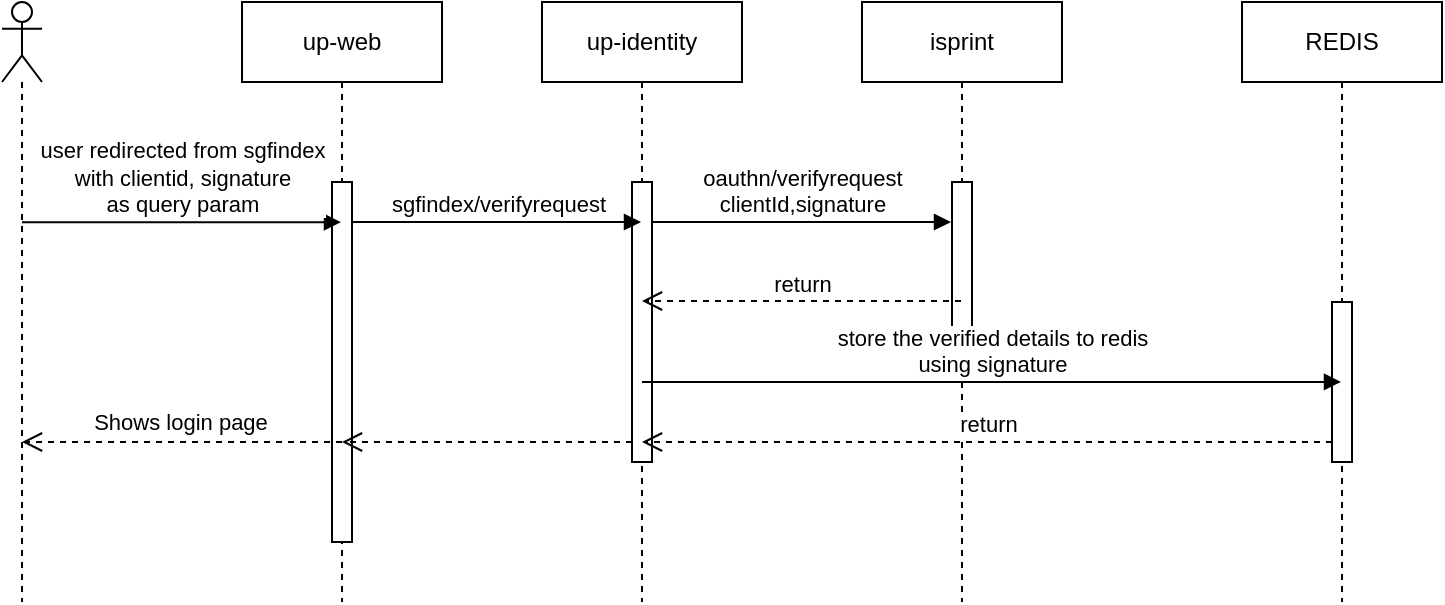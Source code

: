 <mxfile version="22.1.21" type="github" pages="3">
  <diagram name="Page-1" id="0a-kXXliiW2lC1thkJgB">
    <mxGraphModel dx="936" dy="493" grid="1" gridSize="10" guides="1" tooltips="1" connect="1" arrows="1" fold="1" page="1" pageScale="1" pageWidth="850" pageHeight="1100" math="0" shadow="0">
      <root>
        <mxCell id="0" />
        <mxCell id="1" parent="0" />
        <mxCell id="gY_3PW6hWoYy70ueM9_Y-2" value="" style="shape=umlLifeline;perimeter=lifelinePerimeter;whiteSpace=wrap;html=1;container=1;dropTarget=0;collapsible=0;recursiveResize=0;outlineConnect=0;portConstraint=eastwest;newEdgeStyle={&quot;curved&quot;:0,&quot;rounded&quot;:0};participant=umlActor;" parent="1" vertex="1">
          <mxGeometry x="70" y="80" width="20" height="300" as="geometry" />
        </mxCell>
        <mxCell id="gY_3PW6hWoYy70ueM9_Y-3" value="up-web" style="shape=umlLifeline;perimeter=lifelinePerimeter;whiteSpace=wrap;html=1;container=1;dropTarget=0;collapsible=0;recursiveResize=0;outlineConnect=0;portConstraint=eastwest;newEdgeStyle={&quot;curved&quot;:0,&quot;rounded&quot;:0};" parent="1" vertex="1">
          <mxGeometry x="190" y="80" width="100" height="300" as="geometry" />
        </mxCell>
        <mxCell id="MDM_OXRqNozewHoBlxRo-4" value="" style="html=1;points=[[0,0,0,0,5],[0,1,0,0,-5],[1,0,0,0,5],[1,1,0,0,-5]];perimeter=orthogonalPerimeter;outlineConnect=0;targetShapes=umlLifeline;portConstraint=eastwest;newEdgeStyle={&quot;curved&quot;:0,&quot;rounded&quot;:0};" parent="gY_3PW6hWoYy70ueM9_Y-3" vertex="1">
          <mxGeometry x="45" y="90" width="10" height="180" as="geometry" />
        </mxCell>
        <mxCell id="gY_3PW6hWoYy70ueM9_Y-4" value="up-identity" style="shape=umlLifeline;perimeter=lifelinePerimeter;whiteSpace=wrap;html=1;container=1;dropTarget=0;collapsible=0;recursiveResize=0;outlineConnect=0;portConstraint=eastwest;newEdgeStyle={&quot;curved&quot;:0,&quot;rounded&quot;:0};" parent="1" vertex="1">
          <mxGeometry x="340" y="80" width="100" height="300" as="geometry" />
        </mxCell>
        <mxCell id="MDM_OXRqNozewHoBlxRo-6" value="" style="html=1;points=[[0,0,0,0,5],[0,1,0,0,-5],[1,0,0,0,5],[1,1,0,0,-5]];perimeter=orthogonalPerimeter;outlineConnect=0;targetShapes=umlLifeline;portConstraint=eastwest;newEdgeStyle={&quot;curved&quot;:0,&quot;rounded&quot;:0};" parent="gY_3PW6hWoYy70ueM9_Y-4" vertex="1">
          <mxGeometry x="45" y="90" width="10" height="140" as="geometry" />
        </mxCell>
        <mxCell id="gY_3PW6hWoYy70ueM9_Y-5" value="isprint" style="shape=umlLifeline;perimeter=lifelinePerimeter;whiteSpace=wrap;html=1;container=1;dropTarget=0;collapsible=0;recursiveResize=0;outlineConnect=0;portConstraint=eastwest;newEdgeStyle={&quot;curved&quot;:0,&quot;rounded&quot;:0};" parent="1" vertex="1">
          <mxGeometry x="500" y="80" width="100" height="300" as="geometry" />
        </mxCell>
        <mxCell id="MDM_OXRqNozewHoBlxRo-8" value="" style="html=1;points=[[0,0,0,0,5],[0,1,0,0,-5],[1,0,0,0,5],[1,1,0,0,-5]];perimeter=orthogonalPerimeter;outlineConnect=0;targetShapes=umlLifeline;portConstraint=eastwest;newEdgeStyle={&quot;curved&quot;:0,&quot;rounded&quot;:0};" parent="gY_3PW6hWoYy70ueM9_Y-5" vertex="1">
          <mxGeometry x="45" y="90" width="10" height="80" as="geometry" />
        </mxCell>
        <mxCell id="gY_3PW6hWoYy70ueM9_Y-6" value="REDIS" style="shape=umlLifeline;perimeter=lifelinePerimeter;whiteSpace=wrap;html=1;container=1;dropTarget=0;collapsible=0;recursiveResize=0;outlineConnect=0;portConstraint=eastwest;newEdgeStyle={&quot;curved&quot;:0,&quot;rounded&quot;:0};" parent="1" vertex="1">
          <mxGeometry x="690" y="80" width="100" height="300" as="geometry" />
        </mxCell>
        <mxCell id="MDM_OXRqNozewHoBlxRo-11" value="" style="html=1;points=[[0,0,0,0,5],[0,1,0,0,-5],[1,0,0,0,5],[1,1,0,0,-5]];perimeter=orthogonalPerimeter;outlineConnect=0;targetShapes=umlLifeline;portConstraint=eastwest;newEdgeStyle={&quot;curved&quot;:0,&quot;rounded&quot;:0};" parent="gY_3PW6hWoYy70ueM9_Y-6" vertex="1">
          <mxGeometry x="45" y="150" width="10" height="80" as="geometry" />
        </mxCell>
        <mxCell id="MDM_OXRqNozewHoBlxRo-5" value="user redirected from sgfindex&lt;br&gt;with clientid, signature&lt;br&gt;as query param" style="html=1;verticalAlign=bottom;endArrow=block;curved=0;rounded=0;exitX=0.5;exitY=0.367;exitDx=0;exitDy=0;exitPerimeter=0;" parent="1" source="gY_3PW6hWoYy70ueM9_Y-2" target="gY_3PW6hWoYy70ueM9_Y-3" edge="1">
          <mxGeometry width="80" relative="1" as="geometry">
            <mxPoint x="90" y="190" as="sourcePoint" />
            <mxPoint x="170" y="190" as="targetPoint" />
          </mxGeometry>
        </mxCell>
        <mxCell id="MDM_OXRqNozewHoBlxRo-7" value="sgfindex/verifyrequest" style="html=1;verticalAlign=bottom;endArrow=block;curved=0;rounded=0;" parent="1" edge="1">
          <mxGeometry width="80" relative="1" as="geometry">
            <mxPoint x="245" y="190" as="sourcePoint" />
            <mxPoint x="389.5" y="190" as="targetPoint" />
          </mxGeometry>
        </mxCell>
        <mxCell id="MDM_OXRqNozewHoBlxRo-9" value="oauthn/verifyrequest&lt;br&gt;clientId,signature" style="html=1;verticalAlign=bottom;endArrow=block;curved=0;rounded=0;" parent="1" source="MDM_OXRqNozewHoBlxRo-6" edge="1">
          <mxGeometry width="80" relative="1" as="geometry">
            <mxPoint x="400" y="190" as="sourcePoint" />
            <mxPoint x="544.5" y="190" as="targetPoint" />
          </mxGeometry>
        </mxCell>
        <mxCell id="MDM_OXRqNozewHoBlxRo-10" value="return" style="html=1;verticalAlign=bottom;endArrow=open;dashed=1;endSize=8;curved=0;rounded=0;" parent="1" source="gY_3PW6hWoYy70ueM9_Y-5" edge="1">
          <mxGeometry relative="1" as="geometry">
            <mxPoint x="470" y="229.5" as="sourcePoint" />
            <mxPoint x="390" y="229.5" as="targetPoint" />
          </mxGeometry>
        </mxCell>
        <mxCell id="MDM_OXRqNozewHoBlxRo-12" value="store the verified details to redis&lt;br&gt;using signature" style="html=1;verticalAlign=bottom;endArrow=block;curved=0;rounded=0;exitX=0.5;exitY=0.714;exitDx=0;exitDy=0;exitPerimeter=0;" parent="1" source="MDM_OXRqNozewHoBlxRo-6" target="gY_3PW6hWoYy70ueM9_Y-6" edge="1">
          <mxGeometry width="80" relative="1" as="geometry">
            <mxPoint x="400" y="270" as="sourcePoint" />
            <mxPoint x="549.5" y="270" as="targetPoint" />
          </mxGeometry>
        </mxCell>
        <mxCell id="MDM_OXRqNozewHoBlxRo-13" value="return" style="html=1;verticalAlign=bottom;endArrow=open;dashed=1;endSize=8;curved=0;rounded=0;" parent="1" source="MDM_OXRqNozewHoBlxRo-11" edge="1">
          <mxGeometry relative="1" as="geometry">
            <mxPoint x="550" y="300.5" as="sourcePoint" />
            <mxPoint x="390" y="300" as="targetPoint" />
          </mxGeometry>
        </mxCell>
        <mxCell id="MDM_OXRqNozewHoBlxRo-14" value="&#xa;&lt;span style=&quot;color: rgba(0, 0, 0, 0); font-family: monospace; font-size: 0px; font-style: normal; font-variant-ligatures: normal; font-variant-caps: normal; font-weight: 400; letter-spacing: normal; orphans: 2; text-align: start; text-indent: 0px; text-transform: none; widows: 2; word-spacing: 0px; -webkit-text-stroke-width: 0px; background-color: rgb(251, 251, 251); text-decoration-thickness: initial; text-decoration-style: initial; text-decoration-color: initial; float: none; display: inline !important;&quot;&gt;&amp;nbsp;&lt;/span&gt;&#xa;&#xa;" style="html=1;verticalAlign=bottom;endArrow=open;dashed=1;endSize=8;curved=0;rounded=0;" parent="1" source="MDM_OXRqNozewHoBlxRo-6" edge="1">
          <mxGeometry relative="1" as="geometry">
            <mxPoint x="360" y="300" as="sourcePoint" />
            <mxPoint x="240" y="300" as="targetPoint" />
          </mxGeometry>
        </mxCell>
        <mxCell id="MDM_OXRqNozewHoBlxRo-15" value="&#xa;&lt;span style=&quot;color: rgba(0, 0, 0, 0); font-family: monospace; font-size: 0px; font-style: normal; font-variant-ligatures: normal; font-variant-caps: normal; font-weight: 400; letter-spacing: normal; orphans: 2; text-align: start; text-indent: 0px; text-transform: none; widows: 2; word-spacing: 0px; -webkit-text-stroke-width: 0px; background-color: rgb(251, 251, 251); text-decoration-thickness: initial; text-decoration-style: initial; text-decoration-color: initial; float: none; display: inline !important;&quot;&gt;&amp;nbsp;&lt;/span&gt;&#xa;&#xa;" style="html=1;verticalAlign=bottom;endArrow=open;dashed=1;endSize=8;curved=0;rounded=0;" parent="1" edge="1">
          <mxGeometry relative="1" as="geometry">
            <mxPoint x="240" y="300" as="sourcePoint" />
            <mxPoint x="80" y="300" as="targetPoint" />
          </mxGeometry>
        </mxCell>
        <mxCell id="MDM_OXRqNozewHoBlxRo-16" value="Shows login page" style="edgeLabel;html=1;align=center;verticalAlign=middle;resizable=0;points=[];" parent="MDM_OXRqNozewHoBlxRo-15" vertex="1" connectable="0">
          <mxGeometry x="0.013" y="-10" relative="1" as="geometry">
            <mxPoint as="offset" />
          </mxGeometry>
        </mxCell>
      </root>
    </mxGraphModel>
  </diagram>
  <diagram id="xOD8XSLN_RSJ3HXvAGJj" name="Page-3">
    <mxGraphModel dx="936" dy="493" grid="1" gridSize="10" guides="1" tooltips="1" connect="1" arrows="1" fold="1" page="1" pageScale="1" pageWidth="850" pageHeight="1100" math="0" shadow="0">
      <root>
        <mxCell id="0" />
        <mxCell id="1" parent="0" />
        <mxCell id="r7dPWTgSB13ry-8cWrX_-2" value="Identity" style="shape=umlLifeline;perimeter=lifelinePerimeter;whiteSpace=wrap;html=1;container=1;dropTarget=0;collapsible=0;recursiveResize=0;outlineConnect=0;portConstraint=eastwest;newEdgeStyle={&quot;curved&quot;:0,&quot;rounded&quot;:0};fontColor=#00994D;fontSize=9;" parent="1" vertex="1">
          <mxGeometry x="180" y="30" width="100" height="810" as="geometry" />
        </mxCell>
        <mxCell id="r7dPWTgSB13ry-8cWrX_-3" value="" style="html=1;points=[[0,0,0,0,5],[0,1,0,0,-5],[1,0,0,0,5],[1,1,0,0,-5]];perimeter=orthogonalPerimeter;outlineConnect=0;targetShapes=umlLifeline;portConstraint=eastwest;newEdgeStyle={&quot;curved&quot;:0,&quot;rounded&quot;:0};fontColor=#00994D;fontSize=9;" parent="r7dPWTgSB13ry-8cWrX_-2" vertex="1">
          <mxGeometry x="45" y="97" width="10" height="80" as="geometry" />
        </mxCell>
        <mxCell id="r7dPWTgSB13ry-8cWrX_-4" value="" style="html=1;points=[[0,0,0,0,5],[0,1,0,0,-5],[1,0,0,0,5],[1,1,0,0,-5]];perimeter=orthogonalPerimeter;outlineConnect=0;targetShapes=umlLifeline;portConstraint=eastwest;newEdgeStyle={&quot;curved&quot;:0,&quot;rounded&quot;:0};fontColor=#00994D;fontSize=9;" parent="r7dPWTgSB13ry-8cWrX_-2" vertex="1">
          <mxGeometry x="45" y="250" width="10" height="530" as="geometry" />
        </mxCell>
        <mxCell id="r7dPWTgSB13ry-8cWrX_-6" value="iSprint" style="shape=umlLifeline;perimeter=lifelinePerimeter;whiteSpace=wrap;html=1;container=1;dropTarget=0;collapsible=0;recursiveResize=0;outlineConnect=0;portConstraint=eastwest;newEdgeStyle={&quot;curved&quot;:0,&quot;rounded&quot;:0};fontColor=#00994D;fontSize=9;" parent="1" vertex="1">
          <mxGeometry x="325" y="30" width="100" height="820" as="geometry" />
        </mxCell>
        <mxCell id="r7dPWTgSB13ry-8cWrX_-7" value="" style="html=1;points=[[0,0,0,0,5],[0,1,0,0,-5],[1,0,0,0,5],[1,1,0,0,-5]];perimeter=orthogonalPerimeter;outlineConnect=0;targetShapes=umlLifeline;portConstraint=eastwest;newEdgeStyle={&quot;curved&quot;:0,&quot;rounded&quot;:0};fontColor=#00994D;fontSize=9;" parent="r7dPWTgSB13ry-8cWrX_-6" vertex="1">
          <mxGeometry x="45" y="97" width="10" height="80" as="geometry" />
        </mxCell>
        <mxCell id="r7dPWTgSB13ry-8cWrX_-8" value="" style="html=1;points=[[0,0,0,0,5],[0,1,0,0,-5],[1,0,0,0,5],[1,1,0,0,-5]];perimeter=orthogonalPerimeter;outlineConnect=0;targetShapes=umlLifeline;portConstraint=eastwest;newEdgeStyle={&quot;curved&quot;:0,&quot;rounded&quot;:0};fontColor=#00994D;fontSize=9;" parent="r7dPWTgSB13ry-8cWrX_-6" vertex="1">
          <mxGeometry x="45" y="250" width="10" height="80" as="geometry" />
        </mxCell>
        <mxCell id="r7dPWTgSB13ry-8cWrX_-9" value="" style="html=1;points=[[0,0,0,0,5],[0,1,0,0,-5],[1,0,0,0,5],[1,1,0,0,-5]];perimeter=orthogonalPerimeter;outlineConnect=0;targetShapes=umlLifeline;portConstraint=eastwest;newEdgeStyle={&quot;curved&quot;:0,&quot;rounded&quot;:0};fontColor=#00994D;fontSize=9;" parent="r7dPWTgSB13ry-8cWrX_-6" vertex="1">
          <mxGeometry x="46" y="460" width="10" height="170" as="geometry" />
        </mxCell>
        <mxCell id="r7dPWTgSB13ry-8cWrX_-11" value="RDS" style="shape=umlLifeline;perimeter=lifelinePerimeter;whiteSpace=wrap;html=1;container=1;dropTarget=0;collapsible=0;recursiveResize=0;outlineConnect=0;portConstraint=eastwest;newEdgeStyle={&quot;curved&quot;:0,&quot;rounded&quot;:0};fontColor=#00994D;fontSize=9;" parent="1" vertex="1">
          <mxGeometry x="490" y="30" width="100" height="810" as="geometry" />
        </mxCell>
        <mxCell id="r7dPWTgSB13ry-8cWrX_-13" value="Entity" style="shape=umlLifeline;perimeter=lifelinePerimeter;whiteSpace=wrap;html=1;container=1;dropTarget=0;collapsible=0;recursiveResize=0;outlineConnect=0;portConstraint=eastwest;newEdgeStyle={&quot;curved&quot;:0,&quot;rounded&quot;:0};fontColor=#00994D;fontSize=9;" parent="1" vertex="1">
          <mxGeometry x="620" y="30" width="100" height="810" as="geometry" />
        </mxCell>
        <mxCell id="r7dPWTgSB13ry-8cWrX_-14" value="" style="html=1;points=[[0,0,0,0,5],[0,1,0,0,-5],[1,0,0,0,5],[1,1,0,0,-5]];perimeter=orthogonalPerimeter;outlineConnect=0;targetShapes=umlLifeline;portConstraint=eastwest;newEdgeStyle={&quot;curved&quot;:0,&quot;rounded&quot;:0};fontColor=#00994D;fontSize=9;" parent="r7dPWTgSB13ry-8cWrX_-13" vertex="1">
          <mxGeometry x="46" y="340" width="10" height="80" as="geometry" />
        </mxCell>
        <mxCell id="r7dPWTgSB13ry-8cWrX_-15" value="&lt;font style=&quot;font-size: 9px;&quot;&gt;identity/v1/public/preauthenticate(GET)&lt;/font&gt;" style="html=1;verticalAlign=bottom;endArrow=block;curved=0;rounded=0;entryX=0;entryY=0;entryDx=0;entryDy=5;fontColor=#00994D;fontSize=9;" parent="1" target="r7dPWTgSB13ry-8cWrX_-3" edge="1">
          <mxGeometry relative="1" as="geometry">
            <mxPoint x="59.5" y="132" as="sourcePoint" />
          </mxGeometry>
        </mxCell>
        <mxCell id="r7dPWTgSB13ry-8cWrX_-16" value="return" style="html=1;verticalAlign=bottom;endArrow=open;dashed=1;endSize=8;curved=0;rounded=0;exitX=0;exitY=1;exitDx=0;exitDy=-5;fontColor=#00994D;fontSize=9;" parent="1" source="r7dPWTgSB13ry-8cWrX_-3" edge="1">
          <mxGeometry relative="1" as="geometry">
            <mxPoint x="59.5" y="202" as="targetPoint" />
          </mxGeometry>
        </mxCell>
        <mxCell id="r7dPWTgSB13ry-8cWrX_-17" value="&lt;font style=&quot;font-size: 9px;&quot;&gt;authn/preauthenticate&lt;/font&gt;" style="html=1;verticalAlign=bottom;endArrow=block;curved=0;rounded=0;entryX=0;entryY=0;entryDx=0;entryDy=5;fontColor=#00994D;fontSize=9;" parent="1" source="r7dPWTgSB13ry-8cWrX_-3" target="r7dPWTgSB13ry-8cWrX_-7" edge="1">
          <mxGeometry relative="1" as="geometry">
            <mxPoint x="220" y="172" as="sourcePoint" />
          </mxGeometry>
        </mxCell>
        <mxCell id="r7dPWTgSB13ry-8cWrX_-18" value="&lt;font style=&quot;font-size: 9px;&quot;&gt;challengeToken,&lt;br style=&quot;font-size: 9px;&quot;&gt;e2eeSid&lt;br style=&quot;font-size: 9px;&quot;&gt;pubKey&lt;br style=&quot;font-size: 9px;&quot;&gt;serverRandom&lt;/font&gt;" style="html=1;verticalAlign=bottom;endArrow=open;dashed=1;endSize=8;curved=0;rounded=0;exitX=0;exitY=1;exitDx=0;exitDy=-5;entryX=1;entryY=1;entryDx=0;entryDy=-5;entryPerimeter=0;fontColor=#00994D;fontSize=9;" parent="1" source="r7dPWTgSB13ry-8cWrX_-7" target="r7dPWTgSB13ry-8cWrX_-3" edge="1">
          <mxGeometry relative="1" as="geometry">
            <mxPoint x="220" y="242" as="targetPoint" />
          </mxGeometry>
        </mxCell>
        <mxCell id="r7dPWTgSB13ry-8cWrX_-19" value="&lt;font style=&quot;font-size: 9px;&quot;&gt;identity/v1/login(POST)&lt;br style=&quot;font-size: 9px;&quot;&gt;challengeToken,&lt;br style=&quot;font-size: 9px;&quot;&gt;email&lt;br style=&quot;font-size: 9px;&quot;&gt;password &lt;br style=&quot;font-size: 9px;&quot;&gt;(encrypt using params &lt;br&gt;from preauthenticate)&lt;/font&gt;" style="html=1;verticalAlign=bottom;endArrow=block;curved=0;rounded=0;entryX=0;entryY=0;entryDx=0;entryDy=5;fontColor=#00994D;fontSize=9;" parent="1" target="r7dPWTgSB13ry-8cWrX_-4" edge="1">
          <mxGeometry relative="1" as="geometry">
            <mxPoint x="59.5" y="285.0" as="sourcePoint" />
          </mxGeometry>
        </mxCell>
        <mxCell id="r7dPWTgSB13ry-8cWrX_-20" value="&lt;font style=&quot;font-size: 9px;&quot;&gt;query/user/findById&lt;br style=&quot;font-size: 9px;&quot;&gt;pass -&amp;gt; email id&lt;br style=&quot;font-size: 9px;&quot;&gt;&lt;/font&gt;" style="html=1;verticalAlign=bottom;endArrow=block;curved=0;rounded=0;exitX=1;exitY=0;exitDx=0;exitDy=5;exitPerimeter=0;entryX=0;entryY=0;entryDx=0;entryDy=5;entryPerimeter=0;fontColor=#00994D;fontSize=9;" parent="1" source="r7dPWTgSB13ry-8cWrX_-4" target="r7dPWTgSB13ry-8cWrX_-8" edge="1">
          <mxGeometry relative="1" as="geometry">
            <mxPoint x="260" y="330" as="sourcePoint" />
            <mxPoint x="330" y="325" as="targetPoint" />
          </mxGeometry>
        </mxCell>
        <mxCell id="r7dPWTgSB13ry-8cWrX_-21" value="&lt;span style=&quot;font-size: 9px;&quot;&gt;get user details&lt;/span&gt;" style="html=1;verticalAlign=bottom;endArrow=open;dashed=1;endSize=8;curved=0;rounded=0;exitX=0;exitY=1;exitDx=0;exitDy=-5;entryX=1;entryY=1;entryDx=0;entryDy=-5;entryPerimeter=0;fontColor=#00994D;fontSize=9;" parent="1" edge="1">
          <mxGeometry relative="1" as="geometry">
            <mxPoint x="234" y="340" as="targetPoint" />
            <mxPoint x="364" y="340" as="sourcePoint" />
          </mxGeometry>
        </mxCell>
        <mxCell id="r7dPWTgSB13ry-8cWrX_-27" value="No" style="text;html=1;align=center;verticalAlign=middle;resizable=0;points=[];autosize=1;strokeColor=none;fillColor=none;fontColor=#00994D;fontSize=9;" parent="1" vertex="1">
          <mxGeometry x="300" y="475" width="40" height="20" as="geometry" />
        </mxCell>
        <mxCell id="r7dPWTgSB13ry-8cWrX_-30" value="&lt;font style=&quot;font-size: 9px;&quot;&gt;Get user details by NRIC&lt;/font&gt;" style="html=1;verticalAlign=bottom;endArrow=block;curved=0;rounded=0;fontColor=#00994D;fontSize=9;" parent="1" target="r7dPWTgSB13ry-8cWrX_-14" edge="1">
          <mxGeometry relative="1" as="geometry">
            <mxPoint x="237" y="390" as="sourcePoint" />
            <mxPoint x="691" y="390" as="targetPoint" />
          </mxGeometry>
        </mxCell>
        <mxCell id="r7dPWTgSB13ry-8cWrX_-31" style="rounded=0;orthogonalLoop=1;jettySize=auto;html=1;exitX=0;exitY=0.5;exitDx=0;exitDy=0;fontColor=#00994D;fontSize=9;entryX=0.5;entryY=0;entryDx=0;entryDy=0;edgeStyle=orthogonalEdgeStyle;" parent="1" source="r7dPWTgSB13ry-8cWrX_-32" target="r7dPWTgSB13ry-8cWrX_-46" edge="1">
          <mxGeometry relative="1" as="geometry" />
        </mxCell>
        <mxCell id="r7dPWTgSB13ry-8cWrX_-32" value="&lt;font style=&quot;font-size: 9px;&quot;&gt;Check if user&amp;nbsp;&lt;br style=&quot;font-size: 9px;&quot;&gt;details available&lt;br style=&quot;font-size: 9px;&quot;&gt;in entity&lt;br style=&quot;font-size: 9px;&quot;&gt;&lt;/font&gt;" style="rhombus;whiteSpace=wrap;html=1;fontColor=#00994D;fontSize=9;" parent="1" vertex="1">
          <mxGeometry x="411" y="450" width="120" height="70" as="geometry" />
        </mxCell>
        <mxCell id="r7dPWTgSB13ry-8cWrX_-33" value="return" style="html=1;verticalAlign=bottom;endArrow=open;dashed=1;endSize=8;rounded=0;entryX=1;entryY=0.5;entryDx=0;entryDy=0;edgeStyle=orthogonalEdgeStyle;fontColor=#00994D;fontSize=9;" parent="1" source="r7dPWTgSB13ry-8cWrX_-14" target="r7dPWTgSB13ry-8cWrX_-32" edge="1">
          <mxGeometry relative="1" as="geometry">
            <mxPoint x="681" y="460" as="sourcePoint" />
            <mxPoint x="601" y="460" as="targetPoint" />
          </mxGeometry>
        </mxCell>
        <mxCell id="r7dPWTgSB13ry-8cWrX_-34" style="edgeStyle=orthogonalEdgeStyle;rounded=0;orthogonalLoop=1;jettySize=auto;html=1;exitX=0.5;exitY=0;exitDx=0;exitDy=0;dashed=1;fontColor=#00994D;fontSize=9;entryX=0.111;entryY=0.75;entryDx=0;entryDy=0;entryPerimeter=0;" parent="1" target="r7dPWTgSB13ry-8cWrX_-35" edge="1">
          <mxGeometry relative="1" as="geometry">
            <mxPoint x="471" y="450" as="sourcePoint" />
            <mxPoint x="291" y="430" as="targetPoint" />
            <Array as="points">
              <mxPoint x="471" y="430" />
            </Array>
          </mxGeometry>
        </mxCell>
        <mxCell id="r7dPWTgSB13ry-8cWrX_-35" value="&lt;font style=&quot;font-size: 9px;&quot;&gt;Show error in ui&lt;/font&gt;" style="text;html=1;align=center;verticalAlign=middle;resizable=0;points=[];autosize=1;strokeColor=none;fillColor=none;fontColor=#00994D;fontSize=9;" parent="1" vertex="1">
          <mxGeometry x="51" y="415" width="90" height="20" as="geometry" />
        </mxCell>
        <mxCell id="r7dPWTgSB13ry-8cWrX_-36" value="&lt;font style=&quot;font-size: 9px;&quot;&gt;Get Mobile no&lt;/font&gt;" style="text;html=1;align=center;verticalAlign=middle;resizable=0;points=[];autosize=1;strokeColor=none;fillColor=none;fontColor=#00994D;fontSize=9;" parent="1" vertex="1">
          <mxGeometry x="281" y="465" width="80" height="20" as="geometry" />
        </mxCell>
        <mxCell id="r7dPWTgSB13ry-8cWrX_-37" value="&lt;font style=&quot;font-size: 9px;&quot;&gt;authn/login generate OTP using &lt;br style=&quot;font-size: 9px;&quot;&gt;entity mobile&lt;br&gt;UP realm -&amp;nbsp;&lt;/font&gt;SGFE2EE&lt;br&gt;SNACK realm -&amp;nbsp;SGFE2EE2" style="html=1;verticalAlign=bottom;endArrow=block;rounded=0;fontColor=#00994D;fontSize=9;exitX=0.5;exitY=1;exitDx=0;exitDy=0;edgeStyle=orthogonalEdgeStyle;" parent="1" source="r7dPWTgSB13ry-8cWrX_-46" target="r7dPWTgSB13ry-8cWrX_-9" edge="1">
          <mxGeometry x="-0.167" width="80" relative="1" as="geometry">
            <mxPoint x="261" y="630" as="sourcePoint" />
            <mxPoint x="321" y="620" as="targetPoint" />
            <Array as="points">
              <mxPoint x="301" y="630" />
            </Array>
            <mxPoint as="offset" />
          </mxGeometry>
        </mxCell>
        <mxCell id="r7dPWTgSB13ry-8cWrX_-38" value="return" style="html=1;verticalAlign=bottom;endArrow=open;dashed=1;endSize=8;curved=0;rounded=0;fontColor=#00994D;fontSize=9;" parent="1" edge="1">
          <mxGeometry relative="1" as="geometry">
            <mxPoint x="366" y="650" as="sourcePoint" />
            <mxPoint x="236" y="650" as="targetPoint" />
          </mxGeometry>
        </mxCell>
        <mxCell id="r7dPWTgSB13ry-8cWrX_-39" value="&lt;font style=&quot;font-size: 9px;&quot;&gt;Show OTP&lt;br style=&quot;font-size: 9px;&quot;&gt;&amp;nbsp;modal to user&lt;/font&gt;" style="html=1;verticalAlign=bottom;endArrow=open;dashed=1;endSize=8;curved=0;rounded=0;fontColor=#00994D;fontSize=9;" parent="1" edge="1">
          <mxGeometry x="1" y="-20" relative="1" as="geometry">
            <mxPoint x="226.5" y="650" as="sourcePoint" />
            <mxPoint x="61" y="650" as="targetPoint" />
            <mxPoint x="1" as="offset" />
          </mxGeometry>
        </mxCell>
        <mxCell id="r7dPWTgSB13ry-8cWrX_-40" value="&lt;font style=&quot;font-size: 9px;&quot;&gt;send&amp;nbsp;&lt;br style=&quot;font-size: 9px;&quot;&gt;sessionToken&lt;/font&gt;" style="text;html=1;align=center;verticalAlign=middle;resizable=0;points=[];autosize=1;strokeColor=none;fillColor=none;fontColor=#00994D;fontSize=9;" parent="1" vertex="1">
          <mxGeometry x="71" y="620" width="80" height="40" as="geometry" />
        </mxCell>
        <mxCell id="r7dPWTgSB13ry-8cWrX_-41" value="&lt;font style=&quot;font-size: 9px;&quot;&gt;login/validateOTP(Post)&lt;br style=&quot;font-size: 9px;&quot;&gt;otp, challengetoken,&lt;br&gt;signature&lt;br&gt;&lt;/font&gt;" style="html=1;verticalAlign=bottom;endArrow=block;curved=0;rounded=0;fontColor=#00994D;fontSize=9;" parent="1" edge="1">
          <mxGeometry width="80" relative="1" as="geometry">
            <mxPoint x="61" y="720" as="sourcePoint" />
            <mxPoint x="226" y="720" as="targetPoint" />
          </mxGeometry>
        </mxCell>
        <mxCell id="r7dPWTgSB13ry-8cWrX_-42" value="&lt;font style=&quot;font-size: 9px;&quot;&gt;get the verified details from redis&lt;br&gt;using signature from request&lt;br style=&quot;font-size: 9px;&quot;&gt;&lt;/font&gt;" style="html=1;verticalAlign=bottom;endArrow=block;curved=0;rounded=0;fontColor=#00994D;fontSize=9;" parent="1" edge="1">
          <mxGeometry x="0.005" width="80" relative="1" as="geometry">
            <mxPoint x="237" y="721" as="sourcePoint" />
            <mxPoint x="780.5" y="721" as="targetPoint" />
            <mxPoint as="offset" />
          </mxGeometry>
        </mxCell>
        <mxCell id="r7dPWTgSB13ry-8cWrX_-43" value="Success with logged in session token" style="html=1;verticalAlign=bottom;endArrow=open;dashed=1;endSize=8;curved=0;rounded=0;fontColor=#00994D;fontSize=9;" parent="1" edge="1">
          <mxGeometry relative="1" as="geometry">
            <mxPoint x="780.5" y="750.0" as="sourcePoint" />
            <mxPoint x="236.5" y="750" as="targetPoint" />
          </mxGeometry>
        </mxCell>
        <mxCell id="r7dPWTgSB13ry-8cWrX_-46" value="&lt;font style=&quot;font-size: 9px;&quot;&gt;OTP generation limit exceeded?&lt;br style=&quot;font-size: 9px;&quot;&gt;&lt;/font&gt;" style="rhombus;whiteSpace=wrap;html=1;fontColor=#00994D;fontSize=9;" parent="1" vertex="1">
          <mxGeometry x="241" y="510" width="120" height="70" as="geometry" />
        </mxCell>
        <mxCell id="r7dPWTgSB13ry-8cWrX_-47" style="rounded=0;orthogonalLoop=1;jettySize=auto;html=1;dashed=1;fontColor=#00994D;fontSize=9;exitX=0;exitY=0.5;exitDx=0;exitDy=0;" parent="1" source="r7dPWTgSB13ry-8cWrX_-46" edge="1">
          <mxGeometry relative="1" as="geometry">
            <mxPoint x="171" y="540" as="sourcePoint" />
            <mxPoint x="60.5" y="545" as="targetPoint" />
          </mxGeometry>
        </mxCell>
        <mxCell id="r7dPWTgSB13ry-8cWrX_-48" value="&lt;font style=&quot;font-size: 9px;&quot;&gt;Show error in ui&lt;/font&gt;" style="text;html=1;align=center;verticalAlign=middle;resizable=0;points=[];autosize=1;strokeColor=none;fillColor=none;fontColor=#00994D;fontSize=9;" parent="1" vertex="1">
          <mxGeometry x="66" y="530" width="90" height="20" as="geometry" />
        </mxCell>
        <mxCell id="r7dPWTgSB13ry-8cWrX_-49" value="Redis" style="shape=umlLifeline;perimeter=lifelinePerimeter;whiteSpace=wrap;html=1;container=1;dropTarget=0;collapsible=0;recursiveResize=0;outlineConnect=0;portConstraint=eastwest;newEdgeStyle={&quot;curved&quot;:0,&quot;rounded&quot;:0};fontColor=#00994D;fontSize=9;" parent="1" vertex="1">
          <mxGeometry x="730" y="30" width="100" height="810" as="geometry" />
        </mxCell>
        <mxCell id="r7dPWTgSB13ry-8cWrX_-51" value="&#xa;&lt;span style=&quot;color: rgba(0, 0, 0, 0); font-family: monospace; font-size: 0px; font-style: normal; font-variant-ligatures: normal; font-variant-caps: normal; font-weight: 400; letter-spacing: normal; orphans: 2; text-align: start; text-indent: 0px; text-transform: none; widows: 2; word-spacing: 0px; -webkit-text-stroke-width: 0px; background-color: rgb(251, 251, 251); text-decoration-thickness: initial; text-decoration-style: initial; text-decoration-color: initial; float: none; display: inline !important;&quot;&gt;&amp;nbsp;&lt;/span&gt;&#xa;&#xa;" style="html=1;points=[[0,0,0,0,5],[0,1,0,0,-5],[1,0,0,0,5],[1,1,0,0,-5]];perimeter=orthogonalPerimeter;outlineConnect=0;targetShapes=umlLifeline;portConstraint=eastwest;newEdgeStyle={&quot;curved&quot;:0,&quot;rounded&quot;:0};fontColor=#00994D;fontSize=9;" parent="r7dPWTgSB13ry-8cWrX_-49" vertex="1">
          <mxGeometry x="46" y="670" width="10" height="60" as="geometry" />
        </mxCell>
        <mxCell id="Em-YOF80DI7FYVx_WwWX-1" value="up-web" style="shape=umlLifeline;perimeter=lifelinePerimeter;whiteSpace=wrap;html=1;container=1;dropTarget=0;collapsible=0;recursiveResize=0;outlineConnect=0;portConstraint=eastwest;newEdgeStyle={&quot;curved&quot;:0,&quot;rounded&quot;:0};" parent="1" vertex="1">
          <mxGeometry x="10" y="30" width="100" height="810" as="geometry" />
        </mxCell>
        <mxCell id="zhA0AtjVPFp6vXCFNq---2" value="&lt;font style=&quot;font-size: 9px;&quot;&gt;send&amp;nbsp;&lt;br style=&quot;font-size: 9px;&quot;&gt;sessionToken&lt;/font&gt;" style="text;html=1;align=center;verticalAlign=middle;resizable=0;points=[];autosize=1;strokeColor=none;fillColor=none;fontColor=#00994D;fontSize=9;" vertex="1" parent="1">
          <mxGeometry x="76" y="720" width="80" height="40" as="geometry" />
        </mxCell>
      </root>
    </mxGraphModel>
  </diagram>
  <diagram id="Ne95vPVEeLTjiCiWIxZj" name="Page-2">
    <mxGraphModel dx="936" dy="493" grid="1" gridSize="10" guides="1" tooltips="1" connect="1" arrows="1" fold="1" page="1" pageScale="1" pageWidth="850" pageHeight="1100" math="0" shadow="0">
      <root>
        <mxCell id="0" />
        <mxCell id="1" parent="0" />
        <mxCell id="Tp09xDE-cmA_x9J73pih-1" value="Identity" style="shape=umlLifeline;perimeter=lifelinePerimeter;whiteSpace=wrap;html=1;container=1;dropTarget=0;collapsible=0;recursiveResize=0;outlineConnect=0;portConstraint=eastwest;newEdgeStyle={&quot;curved&quot;:0,&quot;rounded&quot;:0};fontColor=#00994D;fontSize=9;" parent="1" vertex="1">
          <mxGeometry x="180" y="30" width="100" height="660" as="geometry" />
        </mxCell>
        <mxCell id="Tp09xDE-cmA_x9J73pih-2" value="" style="html=1;points=[[0,0,0,0,5],[0,1,0,0,-5],[1,0,0,0,5],[1,1,0,0,-5]];perimeter=orthogonalPerimeter;outlineConnect=0;targetShapes=umlLifeline;portConstraint=eastwest;newEdgeStyle={&quot;curved&quot;:0,&quot;rounded&quot;:0};fontColor=#00994D;fontSize=9;" parent="Tp09xDE-cmA_x9J73pih-1" vertex="1">
          <mxGeometry x="45" y="97" width="10" height="343" as="geometry" />
        </mxCell>
        <mxCell id="Tp09xDE-cmA_x9J73pih-8" value="" style="html=1;points=[[0,0,0,0,5],[0,1,0,0,-5],[1,0,0,0,5],[1,1,0,0,-5]];perimeter=orthogonalPerimeter;outlineConnect=0;targetShapes=umlLifeline;portConstraint=eastwest;newEdgeStyle={&quot;curved&quot;:0,&quot;rounded&quot;:0};fontColor=#00994D;fontSize=9;" parent="Tp09xDE-cmA_x9J73pih-1" vertex="1">
          <mxGeometry x="45" y="480" width="10" height="90" as="geometry" />
        </mxCell>
        <mxCell id="Tp09xDE-cmA_x9J73pih-5" value="iSprint" style="shape=umlLifeline;perimeter=lifelinePerimeter;whiteSpace=wrap;html=1;container=1;dropTarget=0;collapsible=0;recursiveResize=0;outlineConnect=0;portConstraint=eastwest;newEdgeStyle={&quot;curved&quot;:0,&quot;rounded&quot;:0};fontColor=#00994D;fontSize=9;" parent="1" vertex="1">
          <mxGeometry x="325" y="30" width="100" height="660" as="geometry" />
        </mxCell>
        <mxCell id="Tp09xDE-cmA_x9J73pih-6" value="" style="html=1;points=[[0,0,0,0,5],[0,1,0,0,-5],[1,0,0,0,5],[1,1,0,0,-5]];perimeter=orthogonalPerimeter;outlineConnect=0;targetShapes=umlLifeline;portConstraint=eastwest;newEdgeStyle={&quot;curved&quot;:0,&quot;rounded&quot;:0};fontColor=#00994D;fontSize=9;" parent="Tp09xDE-cmA_x9J73pih-5" vertex="1">
          <mxGeometry x="45" y="97" width="10" height="213" as="geometry" />
        </mxCell>
        <mxCell id="Tp09xDE-cmA_x9J73pih-12" value="" style="html=1;points=[[0,0,0,0,5],[0,1,0,0,-5],[1,0,0,0,5],[1,1,0,0,-5]];perimeter=orthogonalPerimeter;outlineConnect=0;targetShapes=umlLifeline;portConstraint=eastwest;newEdgeStyle={&quot;curved&quot;:0,&quot;rounded&quot;:0};fontColor=#00994D;fontSize=9;" parent="Tp09xDE-cmA_x9J73pih-5" vertex="1">
          <mxGeometry x="45" y="475" width="10" height="80" as="geometry" />
        </mxCell>
        <mxCell id="Tp09xDE-cmA_x9J73pih-9" value="RDS" style="shape=umlLifeline;perimeter=lifelinePerimeter;whiteSpace=wrap;html=1;container=1;dropTarget=0;collapsible=0;recursiveResize=0;outlineConnect=0;portConstraint=eastwest;newEdgeStyle={&quot;curved&quot;:0,&quot;rounded&quot;:0};fontColor=#00994D;fontSize=9;" parent="1" vertex="1">
          <mxGeometry x="490" y="30" width="100" height="650" as="geometry" />
        </mxCell>
        <mxCell id="fb6FfORCTz3BMUM3-Rsv-7" value="" style="html=1;points=[[0,0,0,0,5],[0,1,0,0,-5],[1,0,0,0,5],[1,1,0,0,-5]];perimeter=orthogonalPerimeter;outlineConnect=0;targetShapes=umlLifeline;portConstraint=eastwest;newEdgeStyle={&quot;curved&quot;:0,&quot;rounded&quot;:0};" parent="Tp09xDE-cmA_x9J73pih-9" vertex="1">
          <mxGeometry x="45" y="350" width="10" height="80" as="geometry" />
        </mxCell>
        <mxCell id="Tp09xDE-cmA_x9J73pih-11" value="Entity" style="shape=umlLifeline;perimeter=lifelinePerimeter;whiteSpace=wrap;html=1;container=1;dropTarget=0;collapsible=0;recursiveResize=0;outlineConnect=0;portConstraint=eastwest;newEdgeStyle={&quot;curved&quot;:0,&quot;rounded&quot;:0};fontColor=#00994D;fontSize=9;" parent="1" vertex="1">
          <mxGeometry x="620" y="30" width="100" height="660" as="geometry" />
        </mxCell>
        <mxCell id="Tp09xDE-cmA_x9J73pih-13" value="Redis" style="shape=umlLifeline;perimeter=lifelinePerimeter;whiteSpace=wrap;html=1;container=1;dropTarget=0;collapsible=0;recursiveResize=0;outlineConnect=0;portConstraint=eastwest;newEdgeStyle={&quot;curved&quot;:0,&quot;rounded&quot;:0};fontColor=#00994D;fontSize=9;" parent="1" vertex="1">
          <mxGeometry x="730" y="30" width="100" height="640" as="geometry" />
        </mxCell>
        <mxCell id="fb6FfORCTz3BMUM3-Rsv-5" value="" style="html=1;points=[[0,0,0,0,5],[0,1,0,0,-5],[1,0,0,0,5],[1,1,0,0,-5]];perimeter=orthogonalPerimeter;outlineConnect=0;targetShapes=umlLifeline;portConstraint=eastwest;newEdgeStyle={&quot;curved&quot;:0,&quot;rounded&quot;:0};" parent="Tp09xDE-cmA_x9J73pih-13" vertex="1">
          <mxGeometry x="45" y="270" width="10" height="80" as="geometry" />
        </mxCell>
        <mxCell id="Tp09xDE-cmA_x9J73pih-16" value="up-web" style="shape=umlLifeline;perimeter=lifelinePerimeter;whiteSpace=wrap;html=1;container=1;dropTarget=0;collapsible=0;recursiveResize=0;outlineConnect=0;portConstraint=eastwest;newEdgeStyle={&quot;curved&quot;:0,&quot;rounded&quot;:0};" parent="1" vertex="1">
          <mxGeometry x="10" y="30" width="100" height="660" as="geometry" />
        </mxCell>
        <mxCell id="Tp09xDE-cmA_x9J73pih-17" value="&lt;font style=&quot;font-size: 9px;&quot;&gt;validate otp &lt;br&gt;authn/login&lt;br&gt;user-email,&lt;br style=&quot;border-color: var(--border-color); background-color: rgb(251, 251, 251);&quot;&gt;&lt;span style=&quot;background-color: rgb(251, 251, 251);&quot;&gt;password-otp&lt;/span&gt;&lt;/font&gt;" style="html=1;verticalAlign=bottom;endArrow=block;curved=0;rounded=0;entryX=0;entryY=0;entryDx=0;entryDy=5;entryPerimeter=0;" parent="1" edge="1">
          <mxGeometry x="0.007" width="80" relative="1" as="geometry">
            <mxPoint x="235" y="136" as="sourcePoint" />
            <mxPoint x="370" y="136" as="targetPoint" />
            <mxPoint as="offset" />
          </mxGeometry>
        </mxCell>
        <mxCell id="fb6FfORCTz3BMUM3-Rsv-1" value="return" style="html=1;verticalAlign=bottom;endArrow=open;dashed=1;endSize=8;curved=0;rounded=0;" parent="1" source="Tp09xDE-cmA_x9J73pih-6" target="Tp09xDE-cmA_x9J73pih-1" edge="1">
          <mxGeometry relative="1" as="geometry">
            <mxPoint x="330" y="180" as="sourcePoint" />
            <mxPoint x="380" y="180" as="targetPoint" />
            <Array as="points">
              <mxPoint x="280" y="170" />
            </Array>
          </mxGeometry>
        </mxCell>
        <mxCell id="fb6FfORCTz3BMUM3-Rsv-2" value="&lt;font style=&quot;font-size: 9px;&quot;&gt;process sgfindex login&lt;br&gt;authn/login&lt;br&gt;user-email,&lt;br style=&quot;border-color: var(--border-color); background-color: rgb(251, 251, 251);&quot;&gt;&lt;span style=&quot;background-color: rgb(251, 251, 251);&quot;&gt;password-state&lt;/span&gt;&lt;/font&gt;" style="html=1;verticalAlign=bottom;endArrow=block;curved=0;rounded=0;" parent="1" target="Tp09xDE-cmA_x9J73pih-6" edge="1">
          <mxGeometry x="0.007" width="80" relative="1" as="geometry">
            <mxPoint x="230" y="250" as="sourcePoint" />
            <mxPoint x="365" y="250" as="targetPoint" />
            <mxPoint as="offset" />
          </mxGeometry>
        </mxCell>
        <mxCell id="fb6FfORCTz3BMUM3-Rsv-3" value="return" style="html=1;verticalAlign=bottom;endArrow=open;dashed=1;endSize=8;curved=0;rounded=0;" parent="1" edge="1">
          <mxGeometry relative="1" as="geometry">
            <mxPoint x="370" y="280" as="sourcePoint" />
            <mxPoint x="230" y="280" as="targetPoint" />
            <Array as="points">
              <mxPoint x="280" y="280" />
            </Array>
          </mxGeometry>
        </mxCell>
        <mxCell id="fb6FfORCTz3BMUM3-Rsv-4" value="&lt;font size=&quot;1&quot;&gt;updated session token from isprint&lt;br&gt;&lt;/font&gt;to redis" style="html=1;verticalAlign=bottom;endArrow=block;curved=0;rounded=0;" parent="1" target="fb6FfORCTz3BMUM3-Rsv-5" edge="1">
          <mxGeometry x="0.007" width="80" relative="1" as="geometry">
            <mxPoint x="230" y="320" as="sourcePoint" />
            <mxPoint x="370" y="320" as="targetPoint" />
            <mxPoint as="offset" />
          </mxGeometry>
        </mxCell>
        <mxCell id="fb6FfORCTz3BMUM3-Rsv-6" value="return" style="html=1;verticalAlign=bottom;endArrow=open;dashed=1;endSize=8;curved=0;rounded=0;" parent="1" target="Tp09xDE-cmA_x9J73pih-1" edge="1">
          <mxGeometry relative="1" as="geometry">
            <mxPoint x="780" y="360" as="sourcePoint" />
            <mxPoint x="700" y="360" as="targetPoint" />
          </mxGeometry>
        </mxCell>
        <mxCell id="fb6FfORCTz3BMUM3-Rsv-8" value="&lt;font size=&quot;1&quot;&gt;audit the login event&lt;/font&gt;" style="html=1;verticalAlign=bottom;endArrow=block;curved=0;rounded=0;" parent="1" target="Tp09xDE-cmA_x9J73pih-9" edge="1">
          <mxGeometry x="0.007" width="80" relative="1" as="geometry">
            <mxPoint x="230" y="410" as="sourcePoint" />
            <mxPoint x="470" y="420" as="targetPoint" />
            <mxPoint as="offset" />
          </mxGeometry>
        </mxCell>
        <mxCell id="fb6FfORCTz3BMUM3-Rsv-9" value="return" style="html=1;verticalAlign=bottom;endArrow=open;dashed=1;endSize=8;curved=0;rounded=0;" parent="1" source="Tp09xDE-cmA_x9J73pih-9" target="Tp09xDE-cmA_x9J73pih-1" edge="1">
          <mxGeometry relative="1" as="geometry">
            <mxPoint x="465" y="430" as="sourcePoint" />
            <mxPoint x="325" y="430" as="targetPoint" />
            <Array as="points">
              <mxPoint x="375" y="430" />
            </Array>
          </mxGeometry>
        </mxCell>
        <mxCell id="fb6FfORCTz3BMUM3-Rsv-10" value="redirect to&amp;nbsp;&lt;br&gt;consent page&lt;br&gt;set session token in cookie&lt;br&gt;name:&amp;nbsp;WSASID&lt;br&gt;" style="html=1;verticalAlign=bottom;endArrow=open;dashed=1;endSize=8;curved=0;rounded=0;" parent="1" source="Tp09xDE-cmA_x9J73pih-1" edge="1">
          <mxGeometry relative="1" as="geometry">
            <mxPoint x="160" y="430" as="sourcePoint" />
            <mxPoint x="50" y="430" as="targetPoint" />
            <Array as="points">
              <mxPoint x="195" y="430" />
            </Array>
          </mxGeometry>
        </mxCell>
        <mxCell id="nX4uECGezatbeI9pjm3l-1" value="customer submits concern" style="html=1;verticalAlign=bottom;endArrow=block;curved=0;rounded=0;" parent="1" target="Tp09xDE-cmA_x9J73pih-1" edge="1">
          <mxGeometry width="80" relative="1" as="geometry">
            <mxPoint x="60" y="539.5" as="sourcePoint" />
            <mxPoint x="140" y="539.5" as="targetPoint" />
          </mxGeometry>
        </mxCell>
        <mxCell id="nX4uECGezatbeI9pjm3l-2" value="authz/oauth/&lt;br&gt;myGrantedScopes/consent" style="html=1;verticalAlign=bottom;endArrow=block;curved=0;rounded=0;" parent="1" target="Tp09xDE-cmA_x9J73pih-12" edge="1">
          <mxGeometry x="-0.077" y="10" width="80" relative="1" as="geometry">
            <mxPoint x="240" y="539.5" as="sourcePoint" />
            <mxPoint x="340" y="540" as="targetPoint" />
            <mxPoint y="1" as="offset" />
          </mxGeometry>
        </mxCell>
        <mxCell id="nX4uECGezatbeI9pjm3l-3" value="return" style="html=1;verticalAlign=bottom;endArrow=open;dashed=1;endSize=8;curved=0;rounded=0;" parent="1" edge="1">
          <mxGeometry relative="1" as="geometry">
            <mxPoint x="374.5" y="568" as="sourcePoint" />
            <mxPoint x="229.5" y="568" as="targetPoint" />
          </mxGeometry>
        </mxCell>
        <mxCell id="nX4uECGezatbeI9pjm3l-4" value="redirects back using&lt;br&gt;kentico config url&lt;br&gt;key:&amp;nbsp;SG_FINDEX_REDIRECTION_URL" style="html=1;verticalAlign=bottom;endArrow=open;dashed=1;endSize=8;curved=0;rounded=0;" parent="1" source="Tp09xDE-cmA_x9J73pih-8" edge="1">
          <mxGeometry x="0.086" y="62" relative="1" as="geometry">
            <mxPoint x="195" y="578" as="sourcePoint" />
            <mxPoint x="50" y="578" as="targetPoint" />
            <mxPoint as="offset" />
          </mxGeometry>
        </mxCell>
      </root>
    </mxGraphModel>
  </diagram>
</mxfile>

